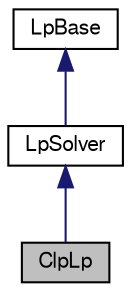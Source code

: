 digraph "ClpLp"
{
 // LATEX_PDF_SIZE
  edge [fontname="FreeSans",fontsize="10",labelfontname="FreeSans",labelfontsize="10"];
  node [fontname="FreeSans",fontsize="10",shape=record];
  Node0 [label="ClpLp",height=0.2,width=0.4,color="black", fillcolor="grey75", style="filled", fontcolor="black",tooltip="Interface for the CLP solver."];
  Node1 -> Node0 [dir="back",color="midnightblue",fontsize="10",style="solid",fontname="FreeSans"];
  Node1 [label="LpSolver",height=0.2,width=0.4,color="black", fillcolor="white", style="filled",URL="$a03141.html",tooltip="Common base class for LP solvers."];
  Node2 -> Node1 [dir="back",color="midnightblue",fontsize="10",style="solid",fontname="FreeSans"];
  Node2 [label="LpBase",height=0.2,width=0.4,color="black", fillcolor="white", style="filled",URL="$a03077.html",tooltip="Common base class for LP and MIP solvers."];
}
